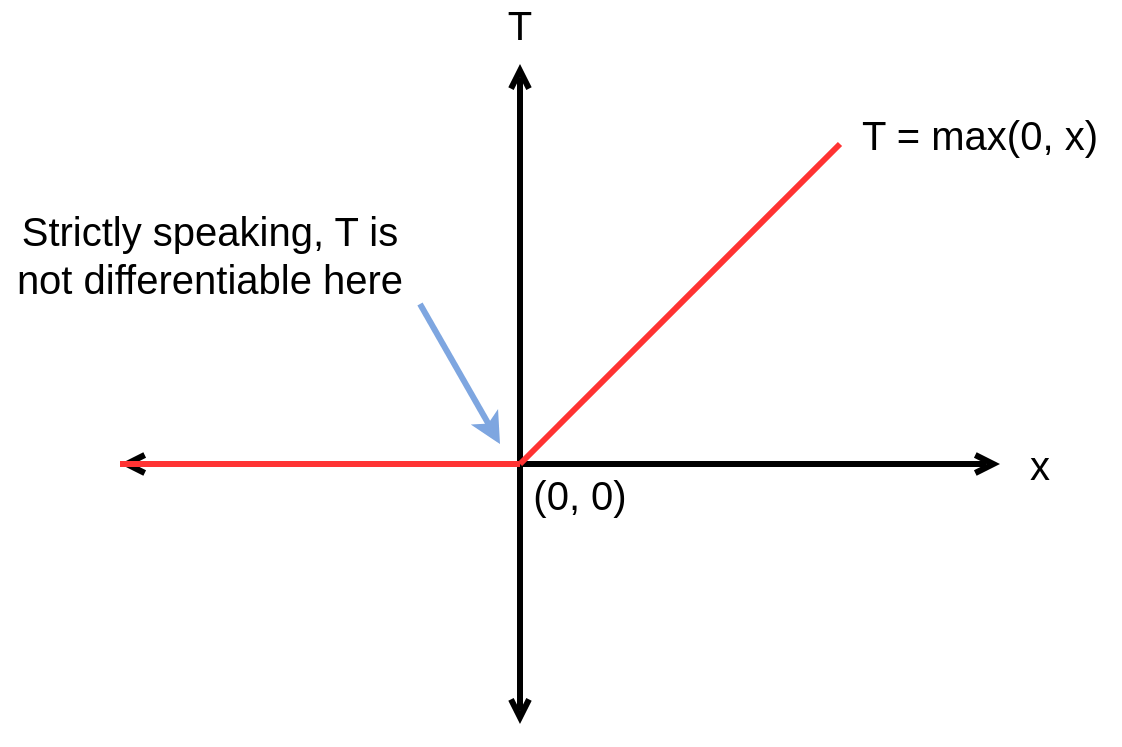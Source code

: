 <mxfile version="14.6.13" type="device"><diagram id="KrJm-7M8KIglED9M_DHW" name="Page-1"><mxGraphModel dx="1106" dy="997" grid="1" gridSize="10" guides="1" tooltips="1" connect="1" arrows="1" fold="1" page="1" pageScale="1" pageWidth="2000" pageHeight="2000" math="0" shadow="0"><root><mxCell id="0"/><mxCell id="1" parent="0"/><mxCell id="84Eviep8I6dq6BZDIQl_-1" value="" style="endArrow=open;html=1;strokeWidth=3;startArrow=open;startFill=0;endFill=0;" edge="1" parent="1"><mxGeometry width="50" height="50" relative="1" as="geometry"><mxPoint x="480" y="610" as="sourcePoint"/><mxPoint x="480" y="280" as="targetPoint"/></mxGeometry></mxCell><mxCell id="84Eviep8I6dq6BZDIQl_-2" value="" style="endArrow=open;html=1;strokeWidth=3;startArrow=open;startFill=0;endFill=0;" edge="1" parent="1"><mxGeometry width="50" height="50" relative="1" as="geometry"><mxPoint x="280" y="480" as="sourcePoint"/><mxPoint x="720" y="480" as="targetPoint"/></mxGeometry></mxCell><mxCell id="84Eviep8I6dq6BZDIQl_-3" value="&lt;font style=&quot;font-size: 20px&quot;&gt;T&lt;/font&gt;" style="text;html=1;strokeColor=none;fillColor=none;align=center;verticalAlign=middle;whiteSpace=wrap;rounded=0;" vertex="1" parent="1"><mxGeometry x="460" y="250" width="40" height="20" as="geometry"/></mxCell><mxCell id="84Eviep8I6dq6BZDIQl_-4" value="&lt;font style=&quot;font-size: 20px&quot;&gt;x&lt;/font&gt;" style="text;html=1;strokeColor=none;fillColor=none;align=center;verticalAlign=middle;whiteSpace=wrap;rounded=0;" vertex="1" parent="1"><mxGeometry x="720" y="470" width="40" height="20" as="geometry"/></mxCell><mxCell id="84Eviep8I6dq6BZDIQl_-5" value="" style="endArrow=none;html=1;strokeWidth=3;strokeColor=#FF3333;" edge="1" parent="1"><mxGeometry width="50" height="50" relative="1" as="geometry"><mxPoint x="280" y="480" as="sourcePoint"/><mxPoint x="480" y="480" as="targetPoint"/></mxGeometry></mxCell><mxCell id="84Eviep8I6dq6BZDIQl_-6" value="" style="endArrow=none;html=1;strokeWidth=3;strokeColor=#FF3333;" edge="1" parent="1"><mxGeometry width="50" height="50" relative="1" as="geometry"><mxPoint x="480" y="480" as="sourcePoint"/><mxPoint x="640" y="320" as="targetPoint"/></mxGeometry></mxCell><mxCell id="84Eviep8I6dq6BZDIQl_-7" value="&lt;font style=&quot;font-size: 20px&quot;&gt;T = max(0, x)&lt;/font&gt;" style="text;html=1;strokeColor=none;fillColor=none;align=center;verticalAlign=middle;whiteSpace=wrap;rounded=0;" vertex="1" parent="1"><mxGeometry x="640" y="300" width="140" height="30" as="geometry"/></mxCell><mxCell id="84Eviep8I6dq6BZDIQl_-12" value="&lt;font style=&quot;font-size: 20px&quot;&gt;Strictly speaking, T is not differentiable here&lt;/font&gt;" style="text;html=1;strokeColor=none;fillColor=none;align=center;verticalAlign=middle;whiteSpace=wrap;rounded=0;" vertex="1" parent="1"><mxGeometry x="220" y="350" width="210" height="50" as="geometry"/></mxCell><mxCell id="84Eviep8I6dq6BZDIQl_-14" value="" style="endArrow=classic;html=1;strokeWidth=3;exitX=1;exitY=1;exitDx=0;exitDy=0;strokeColor=#7EA6E0;" edge="1" parent="1" source="84Eviep8I6dq6BZDIQl_-12"><mxGeometry width="50" height="50" relative="1" as="geometry"><mxPoint x="410" y="450" as="sourcePoint"/><mxPoint x="470" y="470" as="targetPoint"/></mxGeometry></mxCell><mxCell id="84Eviep8I6dq6BZDIQl_-16" value="&lt;font style=&quot;font-size: 20px&quot;&gt;(0, 0)&lt;/font&gt;" style="text;html=1;strokeColor=none;fillColor=none;align=center;verticalAlign=middle;whiteSpace=wrap;rounded=0;" vertex="1" parent="1"><mxGeometry x="480" y="480" width="60" height="30" as="geometry"/></mxCell></root></mxGraphModel></diagram></mxfile>